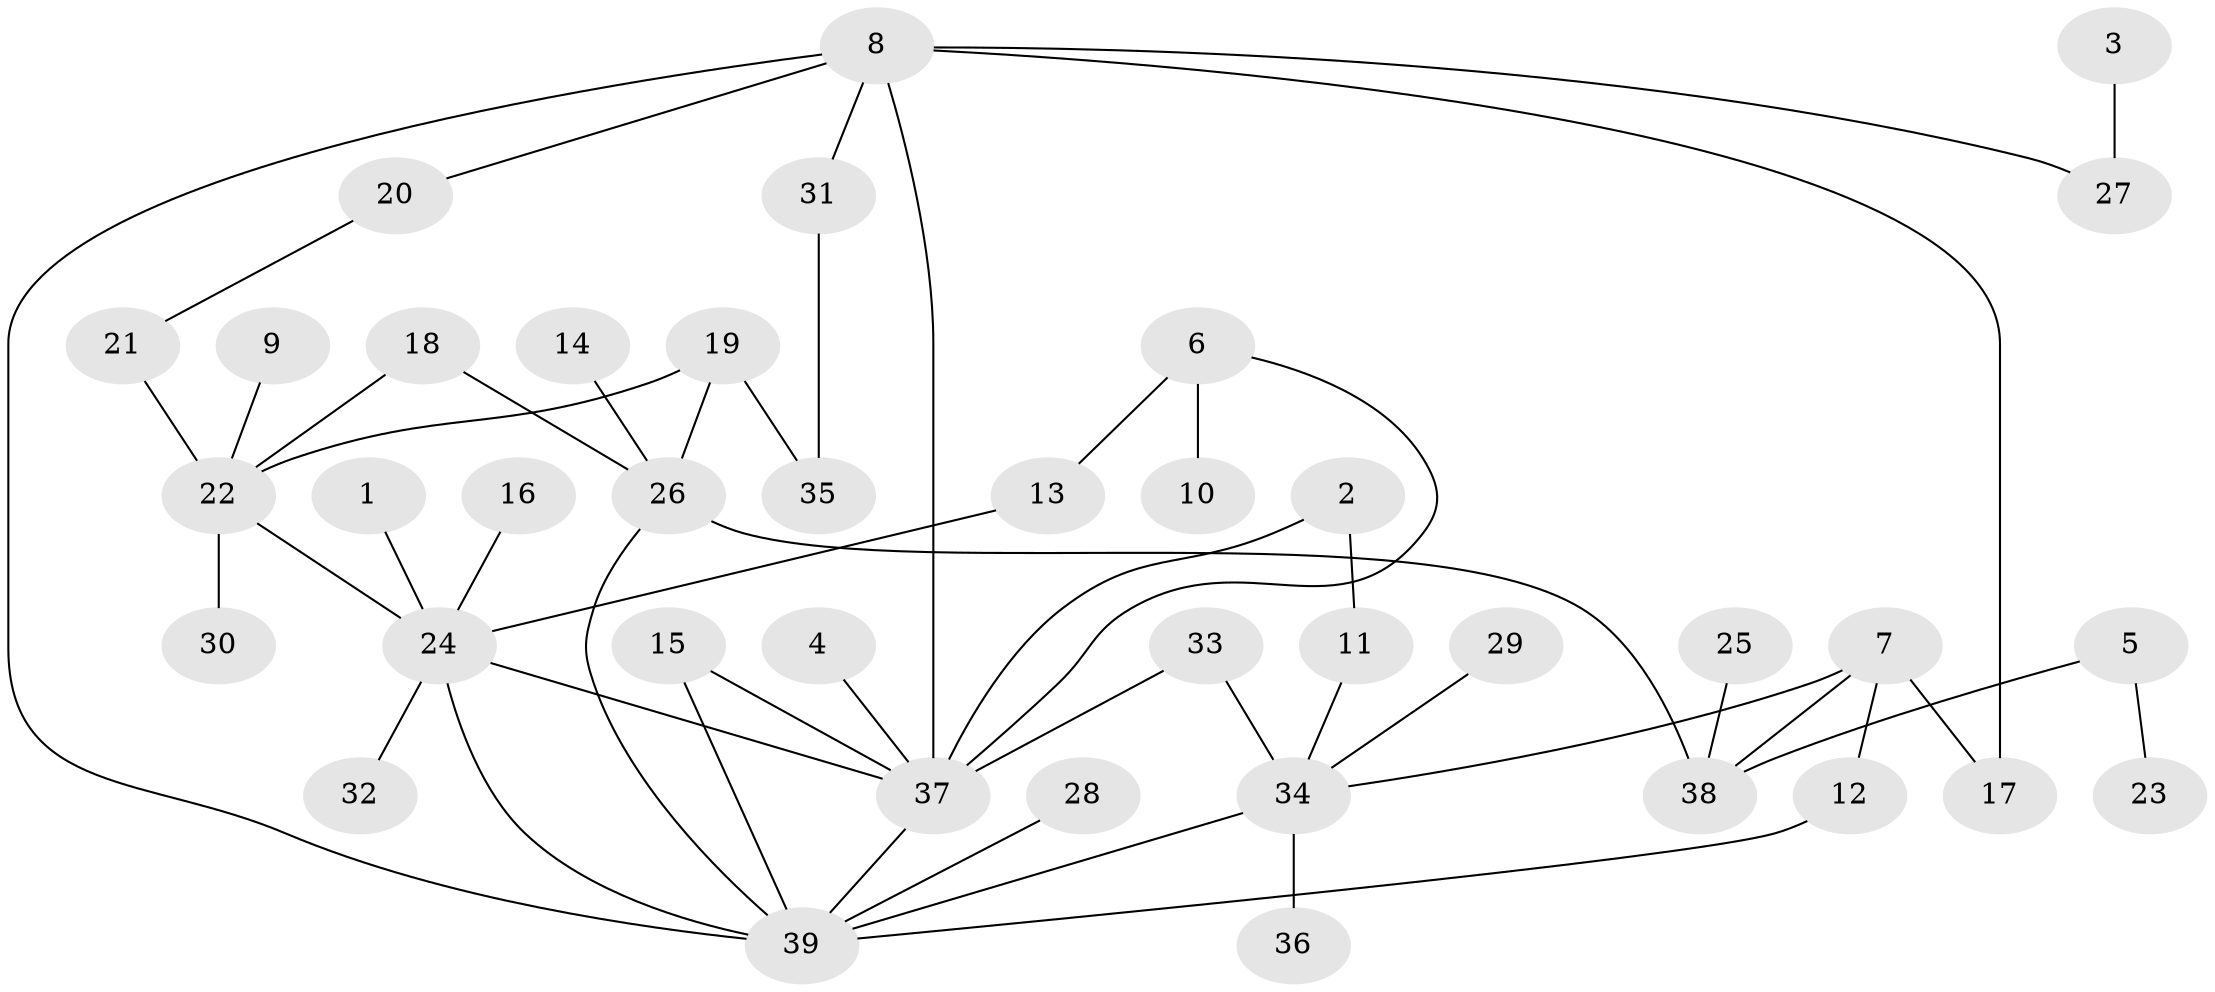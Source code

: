// original degree distribution, {10: 0.030927835051546393, 14: 0.010309278350515464, 11: 0.010309278350515464, 9: 0.010309278350515464, 4: 0.061855670103092786, 3: 0.09278350515463918, 5: 0.041237113402061855, 2: 0.16494845360824742, 1: 0.5670103092783505, 6: 0.010309278350515464}
// Generated by graph-tools (version 1.1) at 2025/36/03/04/25 23:36:44]
// undirected, 39 vertices, 51 edges
graph export_dot {
  node [color=gray90,style=filled];
  1;
  2;
  3;
  4;
  5;
  6;
  7;
  8;
  9;
  10;
  11;
  12;
  13;
  14;
  15;
  16;
  17;
  18;
  19;
  20;
  21;
  22;
  23;
  24;
  25;
  26;
  27;
  28;
  29;
  30;
  31;
  32;
  33;
  34;
  35;
  36;
  37;
  38;
  39;
  1 -- 24 [weight=1.0];
  2 -- 11 [weight=1.0];
  2 -- 37 [weight=2.0];
  3 -- 27 [weight=1.0];
  4 -- 37 [weight=1.0];
  5 -- 23 [weight=1.0];
  5 -- 38 [weight=1.0];
  6 -- 10 [weight=1.0];
  6 -- 13 [weight=1.0];
  6 -- 37 [weight=1.0];
  7 -- 12 [weight=1.0];
  7 -- 17 [weight=1.0];
  7 -- 34 [weight=1.0];
  7 -- 38 [weight=1.0];
  8 -- 17 [weight=1.0];
  8 -- 20 [weight=1.0];
  8 -- 27 [weight=1.0];
  8 -- 31 [weight=1.0];
  8 -- 37 [weight=1.0];
  8 -- 39 [weight=1.0];
  9 -- 22 [weight=1.0];
  11 -- 34 [weight=1.0];
  12 -- 39 [weight=1.0];
  13 -- 24 [weight=1.0];
  14 -- 26 [weight=1.0];
  15 -- 37 [weight=1.0];
  15 -- 39 [weight=1.0];
  16 -- 24 [weight=1.0];
  18 -- 22 [weight=1.0];
  18 -- 26 [weight=1.0];
  19 -- 22 [weight=2.0];
  19 -- 26 [weight=1.0];
  19 -- 35 [weight=1.0];
  20 -- 21 [weight=1.0];
  21 -- 22 [weight=1.0];
  22 -- 24 [weight=1.0];
  22 -- 30 [weight=1.0];
  24 -- 32 [weight=1.0];
  24 -- 37 [weight=1.0];
  24 -- 39 [weight=1.0];
  25 -- 38 [weight=1.0];
  26 -- 38 [weight=1.0];
  26 -- 39 [weight=1.0];
  28 -- 39 [weight=1.0];
  29 -- 34 [weight=1.0];
  31 -- 35 [weight=1.0];
  33 -- 34 [weight=2.0];
  33 -- 37 [weight=2.0];
  34 -- 36 [weight=1.0];
  34 -- 39 [weight=1.0];
  37 -- 39 [weight=1.0];
}
